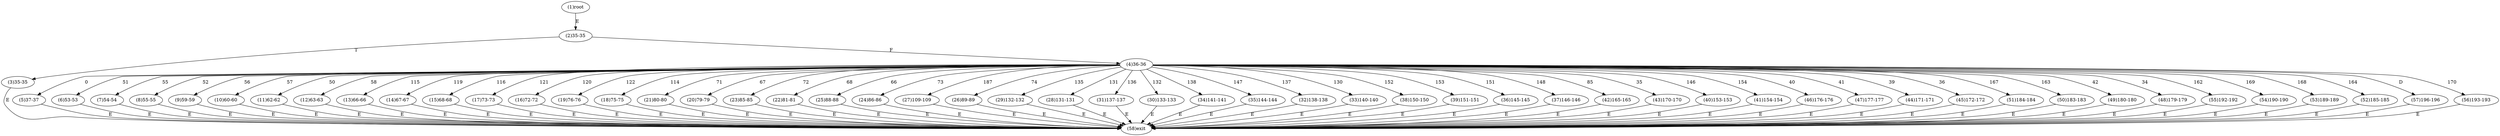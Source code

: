 digraph "" { 
1[ label="(1)root"];
2[ label="(2)35-35"];
3[ label="(3)35-35"];
4[ label="(4)36-36"];
5[ label="(5)37-37"];
6[ label="(6)53-53"];
7[ label="(7)54-54"];
8[ label="(8)55-55"];
9[ label="(9)59-59"];
10[ label="(10)60-60"];
11[ label="(11)62-62"];
12[ label="(12)63-63"];
13[ label="(13)66-66"];
14[ label="(14)67-67"];
15[ label="(15)68-68"];
17[ label="(17)73-73"];
16[ label="(16)72-72"];
19[ label="(19)76-76"];
18[ label="(18)75-75"];
21[ label="(21)80-80"];
20[ label="(20)79-79"];
23[ label="(23)85-85"];
22[ label="(22)81-81"];
25[ label="(25)88-88"];
24[ label="(24)86-86"];
27[ label="(27)109-109"];
26[ label="(26)89-89"];
29[ label="(29)132-132"];
28[ label="(28)131-131"];
31[ label="(31)137-137"];
30[ label="(30)133-133"];
34[ label="(34)141-141"];
35[ label="(35)144-144"];
32[ label="(32)138-138"];
33[ label="(33)140-140"];
38[ label="(38)150-150"];
39[ label="(39)151-151"];
36[ label="(36)145-145"];
37[ label="(37)146-146"];
42[ label="(42)165-165"];
43[ label="(43)170-170"];
40[ label="(40)153-153"];
41[ label="(41)154-154"];
46[ label="(46)176-176"];
47[ label="(47)177-177"];
44[ label="(44)171-171"];
45[ label="(45)172-172"];
51[ label="(51)184-184"];
50[ label="(50)183-183"];
49[ label="(49)180-180"];
48[ label="(48)179-179"];
55[ label="(55)192-192"];
54[ label="(54)190-190"];
53[ label="(53)189-189"];
52[ label="(52)185-185"];
58[ label="(58)exit"];
57[ label="(57)196-196"];
56[ label="(56)193-193"];
1->2[ label="E"];
2->4[ label="F"];
2->3[ label="T"];
3->58[ label="E"];
4->5[ label="0"];
4->48[ label="34"];
4->43[ label="35"];
4->45[ label="36"];
4->44[ label="39"];
4->46[ label="40"];
4->47[ label="41"];
4->49[ label="42"];
4->11[ label="50"];
4->6[ label="51"];
4->8[ label="52"];
4->7[ label="55"];
4->9[ label="56"];
4->10[ label="57"];
4->12[ label="58"];
4->25[ label="66"];
4->20[ label="67"];
4->22[ label="68"];
4->21[ label="71"];
4->23[ label="72"];
4->24[ label="73"];
4->26[ label="74"];
4->42[ label="85"];
4->18[ label="114"];
4->13[ label="115"];
4->15[ label="116"];
4->14[ label="119"];
4->16[ label="120"];
4->17[ label="121"];
4->19[ label="122"];
4->33[ label="130"];
4->28[ label="131"];
4->30[ label="132"];
4->29[ label="135"];
4->31[ label="136"];
4->32[ label="137"];
4->34[ label="138"];
4->40[ label="146"];
4->35[ label="147"];
4->37[ label="148"];
4->36[ label="151"];
4->38[ label="152"];
4->39[ label="153"];
4->41[ label="154"];
4->55[ label="162"];
4->50[ label="163"];
4->52[ label="164"];
4->51[ label="167"];
4->53[ label="168"];
4->54[ label="169"];
4->56[ label="170"];
4->27[ label="187"];
4->57[ label="D"];
5->58[ label="E"];
6->58[ label="E"];
7->58[ label="E"];
8->58[ label="E"];
9->58[ label="E"];
10->58[ label="E"];
11->58[ label="E"];
12->58[ label="E"];
13->58[ label="E"];
14->58[ label="E"];
15->58[ label="E"];
16->58[ label="E"];
17->58[ label="E"];
18->58[ label="E"];
19->58[ label="E"];
20->58[ label="E"];
21->58[ label="E"];
22->58[ label="E"];
23->58[ label="E"];
24->58[ label="E"];
25->58[ label="E"];
26->58[ label="E"];
27->58[ label="E"];
28->58[ label="E"];
29->58[ label="E"];
30->58[ label="E"];
31->58[ label="E"];
32->58[ label="E"];
33->58[ label="E"];
34->58[ label="E"];
35->58[ label="E"];
36->58[ label="E"];
37->58[ label="E"];
38->58[ label="E"];
39->58[ label="E"];
40->58[ label="E"];
41->58[ label="E"];
42->58[ label="E"];
43->58[ label="E"];
44->58[ label="E"];
45->58[ label="E"];
46->58[ label="E"];
47->58[ label="E"];
48->58[ label="E"];
49->58[ label="E"];
50->58[ label="E"];
51->58[ label="E"];
52->58[ label="E"];
53->58[ label="E"];
54->58[ label="E"];
55->58[ label="E"];
56->58[ label="E"];
57->58[ label="E"];
}